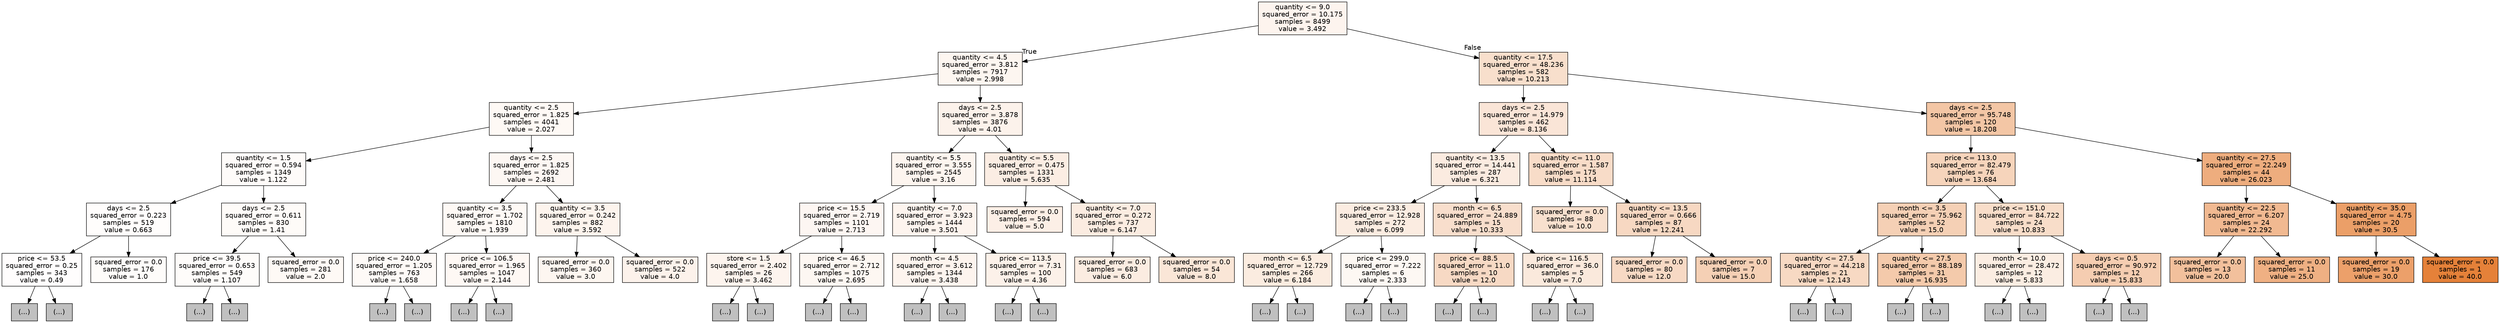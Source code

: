 digraph Tree {
node [shape=box, style="filled", color="black", fontname="helvetica"] ;
edge [fontname="helvetica"] ;
0 [label="quantity <= 9.0\nsquared_error = 10.175\nsamples = 8499\nvalue = 3.492", fillcolor="#fdf4ee"] ;
1 [label="quantity <= 4.5\nsquared_error = 3.812\nsamples = 7917\nvalue = 2.998", fillcolor="#fdf6f0"] ;
0 -> 1 [labeldistance=2.5, labelangle=45, headlabel="True"] ;
2 [label="quantity <= 2.5\nsquared_error = 1.825\nsamples = 4041\nvalue = 2.027", fillcolor="#fef9f5"] ;
1 -> 2 ;
3 [label="quantity <= 1.5\nsquared_error = 0.594\nsamples = 1349\nvalue = 1.122", fillcolor="#fefbf9"] ;
2 -> 3 ;
4 [label="days <= 2.5\nsquared_error = 0.223\nsamples = 519\nvalue = 0.663", fillcolor="#fffdfc"] ;
3 -> 4 ;
5 [label="price <= 53.5\nsquared_error = 0.25\nsamples = 343\nvalue = 0.49", fillcolor="#fffdfd"] ;
4 -> 5 ;
6 [label="(...)", fillcolor="#C0C0C0"] ;
5 -> 6 ;
31 [label="(...)", fillcolor="#C0C0C0"] ;
5 -> 31 ;
46 [label="squared_error = 0.0\nsamples = 176\nvalue = 1.0", fillcolor="#fefcfa"] ;
4 -> 46 ;
47 [label="days <= 2.5\nsquared_error = 0.611\nsamples = 830\nvalue = 1.41", fillcolor="#fefbf8"] ;
3 -> 47 ;
48 [label="price <= 39.5\nsquared_error = 0.653\nsamples = 549\nvalue = 1.107", fillcolor="#fefcfa"] ;
47 -> 48 ;
49 [label="(...)", fillcolor="#C0C0C0"] ;
48 -> 49 ;
72 [label="(...)", fillcolor="#C0C0C0"] ;
48 -> 72 ;
103 [label="squared_error = 0.0\nsamples = 281\nvalue = 2.0", fillcolor="#fef9f5"] ;
47 -> 103 ;
104 [label="days <= 2.5\nsquared_error = 1.825\nsamples = 2692\nvalue = 2.481", fillcolor="#fdf7f3"] ;
2 -> 104 ;
105 [label="quantity <= 3.5\nsquared_error = 1.702\nsamples = 1810\nvalue = 1.939", fillcolor="#fef9f5"] ;
104 -> 105 ;
106 [label="price <= 240.0\nsquared_error = 1.205\nsamples = 763\nvalue = 1.658", fillcolor="#fefaf7"] ;
105 -> 106 ;
107 [label="(...)", fillcolor="#C0C0C0"] ;
106 -> 107 ;
136 [label="(...)", fillcolor="#C0C0C0"] ;
106 -> 136 ;
145 [label="price <= 106.5\nsquared_error = 1.965\nsamples = 1047\nvalue = 2.144", fillcolor="#fef8f4"] ;
105 -> 145 ;
146 [label="(...)", fillcolor="#C0C0C0"] ;
145 -> 146 ;
171 [label="(...)", fillcolor="#C0C0C0"] ;
145 -> 171 ;
200 [label="quantity <= 3.5\nsquared_error = 0.242\nsamples = 882\nvalue = 3.592", fillcolor="#fdf4ed"] ;
104 -> 200 ;
201 [label="squared_error = 0.0\nsamples = 360\nvalue = 3.0", fillcolor="#fdf6f0"] ;
200 -> 201 ;
202 [label="squared_error = 0.0\nsamples = 522\nvalue = 4.0", fillcolor="#fcf2eb"] ;
200 -> 202 ;
203 [label="days <= 2.5\nsquared_error = 3.878\nsamples = 3876\nvalue = 4.01", fillcolor="#fcf2eb"] ;
1 -> 203 ;
204 [label="quantity <= 5.5\nsquared_error = 3.555\nsamples = 2545\nvalue = 3.16", fillcolor="#fdf5ef"] ;
203 -> 204 ;
205 [label="price <= 15.5\nsquared_error = 2.719\nsamples = 1101\nvalue = 2.713", fillcolor="#fdf6f2"] ;
204 -> 205 ;
206 [label="store <= 1.5\nsquared_error = 2.402\nsamples = 26\nvalue = 3.462", fillcolor="#fdf4ee"] ;
205 -> 206 ;
207 [label="(...)", fillcolor="#C0C0C0"] ;
206 -> 207 ;
224 [label="(...)", fillcolor="#C0C0C0"] ;
206 -> 224 ;
239 [label="price <= 46.5\nsquared_error = 2.712\nsamples = 1075\nvalue = 2.695", fillcolor="#fdf7f2"] ;
205 -> 239 ;
240 [label="(...)", fillcolor="#C0C0C0"] ;
239 -> 240 ;
271 [label="(...)", fillcolor="#C0C0C0"] ;
239 -> 271 ;
302 [label="quantity <= 7.0\nsquared_error = 3.923\nsamples = 1444\nvalue = 3.501", fillcolor="#fdf4ee"] ;
204 -> 302 ;
303 [label="month <= 4.5\nsquared_error = 3.612\nsamples = 1344\nvalue = 3.438", fillcolor="#fdf4ee"] ;
302 -> 303 ;
304 [label="(...)", fillcolor="#C0C0C0"] ;
303 -> 304 ;
335 [label="(...)", fillcolor="#C0C0C0"] ;
303 -> 335 ;
366 [label="price <= 113.5\nsquared_error = 7.31\nsamples = 100\nvalue = 4.36", fillcolor="#fcf1e9"] ;
302 -> 366 ;
367 [label="(...)", fillcolor="#C0C0C0"] ;
366 -> 367 ;
390 [label="(...)", fillcolor="#C0C0C0"] ;
366 -> 390 ;
409 [label="quantity <= 5.5\nsquared_error = 0.475\nsamples = 1331\nvalue = 5.635", fillcolor="#fbede3"] ;
203 -> 409 ;
410 [label="squared_error = 0.0\nsamples = 594\nvalue = 5.0", fillcolor="#fcefe6"] ;
409 -> 410 ;
411 [label="quantity <= 7.0\nsquared_error = 0.272\nsamples = 737\nvalue = 6.147", fillcolor="#fbece1"] ;
409 -> 411 ;
412 [label="squared_error = 0.0\nsamples = 683\nvalue = 6.0", fillcolor="#fbece1"] ;
411 -> 412 ;
413 [label="squared_error = 0.0\nsamples = 54\nvalue = 8.0", fillcolor="#fae6d7"] ;
411 -> 413 ;
414 [label="quantity <= 17.5\nsquared_error = 48.236\nsamples = 582\nvalue = 10.213", fillcolor="#f8dfcc"] ;
0 -> 414 [labeldistance=2.5, labelangle=-45, headlabel="False"] ;
415 [label="days <= 2.5\nsquared_error = 14.979\nsamples = 462\nvalue = 8.136", fillcolor="#fae5d7"] ;
414 -> 415 ;
416 [label="quantity <= 13.5\nsquared_error = 14.441\nsamples = 287\nvalue = 6.321", fillcolor="#fbebe0"] ;
415 -> 416 ;
417 [label="price <= 233.5\nsquared_error = 12.928\nsamples = 272\nvalue = 6.099", fillcolor="#fbece1"] ;
416 -> 417 ;
418 [label="month <= 6.5\nsquared_error = 12.729\nsamples = 266\nvalue = 6.184", fillcolor="#fbece0"] ;
417 -> 418 ;
419 [label="(...)", fillcolor="#C0C0C0"] ;
418 -> 419 ;
444 [label="(...)", fillcolor="#C0C0C0"] ;
418 -> 444 ;
459 [label="price <= 299.0\nsquared_error = 7.222\nsamples = 6\nvalue = 2.333", fillcolor="#fdf8f3"] ;
417 -> 459 ;
460 [label="(...)", fillcolor="#C0C0C0"] ;
459 -> 460 ;
465 [label="(...)", fillcolor="#C0C0C0"] ;
459 -> 465 ;
466 [label="month <= 6.5\nsquared_error = 24.889\nsamples = 15\nvalue = 10.333", fillcolor="#f8decc"] ;
416 -> 466 ;
467 [label="price <= 88.5\nsquared_error = 11.0\nsamples = 10\nvalue = 12.0", fillcolor="#f7d9c4"] ;
466 -> 467 ;
468 [label="(...)", fillcolor="#C0C0C0"] ;
467 -> 468 ;
473 [label="(...)", fillcolor="#C0C0C0"] ;
467 -> 473 ;
478 [label="price <= 116.5\nsquared_error = 36.0\nsamples = 5\nvalue = 7.0", fillcolor="#fae9dc"] ;
466 -> 478 ;
479 [label="(...)", fillcolor="#C0C0C0"] ;
478 -> 479 ;
482 [label="(...)", fillcolor="#C0C0C0"] ;
478 -> 482 ;
485 [label="quantity <= 11.0\nsquared_error = 1.587\nsamples = 175\nvalue = 11.114", fillcolor="#f8dcc8"] ;
415 -> 485 ;
486 [label="squared_error = 0.0\nsamples = 88\nvalue = 10.0", fillcolor="#f8e0ce"] ;
485 -> 486 ;
487 [label="quantity <= 13.5\nsquared_error = 0.666\nsamples = 87\nvalue = 12.241", fillcolor="#f7d8c2"] ;
485 -> 487 ;
488 [label="squared_error = 0.0\nsamples = 80\nvalue = 12.0", fillcolor="#f7d9c4"] ;
487 -> 488 ;
489 [label="squared_error = 0.0\nsamples = 7\nvalue = 15.0", fillcolor="#f5d0b5"] ;
487 -> 489 ;
490 [label="days <= 2.5\nsquared_error = 95.748\nsamples = 120\nvalue = 18.208", fillcolor="#f3c6a5"] ;
414 -> 490 ;
491 [label="price <= 113.0\nsquared_error = 82.479\nsamples = 76\nvalue = 13.684", fillcolor="#f6d4bb"] ;
490 -> 491 ;
492 [label="month <= 3.5\nsquared_error = 75.962\nsamples = 52\nvalue = 15.0", fillcolor="#f5d0b5"] ;
491 -> 492 ;
493 [label="quantity <= 27.5\nsquared_error = 44.218\nsamples = 21\nvalue = 12.143", fillcolor="#f7d9c3"] ;
492 -> 493 ;
494 [label="(...)", fillcolor="#C0C0C0"] ;
493 -> 494 ;
507 [label="(...)", fillcolor="#C0C0C0"] ;
493 -> 507 ;
518 [label="quantity <= 27.5\nsquared_error = 88.189\nsamples = 31\nvalue = 16.935", fillcolor="#f4caab"] ;
492 -> 518 ;
519 [label="(...)", fillcolor="#C0C0C0"] ;
518 -> 519 ;
534 [label="(...)", fillcolor="#C0C0C0"] ;
518 -> 534 ;
549 [label="price <= 151.0\nsquared_error = 84.722\nsamples = 24\nvalue = 10.833", fillcolor="#f8ddc9"] ;
491 -> 549 ;
550 [label="month <= 10.0\nsquared_error = 28.472\nsamples = 12\nvalue = 5.833", fillcolor="#fbede2"] ;
549 -> 550 ;
551 [label="(...)", fillcolor="#C0C0C0"] ;
550 -> 551 ;
562 [label="(...)", fillcolor="#C0C0C0"] ;
550 -> 562 ;
565 [label="days <= 0.5\nsquared_error = 90.972\nsamples = 12\nvalue = 15.833", fillcolor="#f5cdb1"] ;
549 -> 565 ;
566 [label="(...)", fillcolor="#C0C0C0"] ;
565 -> 566 ;
571 [label="(...)", fillcolor="#C0C0C0"] ;
565 -> 571 ;
580 [label="quantity <= 27.5\nsquared_error = 22.249\nsamples = 44\nvalue = 26.023", fillcolor="#eead7e"] ;
490 -> 580 ;
581 [label="quantity <= 22.5\nsquared_error = 6.207\nsamples = 24\nvalue = 22.292", fillcolor="#f1b991"] ;
580 -> 581 ;
582 [label="squared_error = 0.0\nsamples = 13\nvalue = 20.0", fillcolor="#f2c09c"] ;
581 -> 582 ;
583 [label="squared_error = 0.0\nsamples = 11\nvalue = 25.0", fillcolor="#efb083"] ;
581 -> 583 ;
584 [label="quantity <= 35.0\nsquared_error = 4.75\nsamples = 20\nvalue = 30.5", fillcolor="#eb9f68"] ;
580 -> 584 ;
585 [label="squared_error = 0.0\nsamples = 19\nvalue = 30.0", fillcolor="#eca06a"] ;
584 -> 585 ;
586 [label="squared_error = 0.0\nsamples = 1\nvalue = 40.0", fillcolor="#e58139"] ;
584 -> 586 ;
}